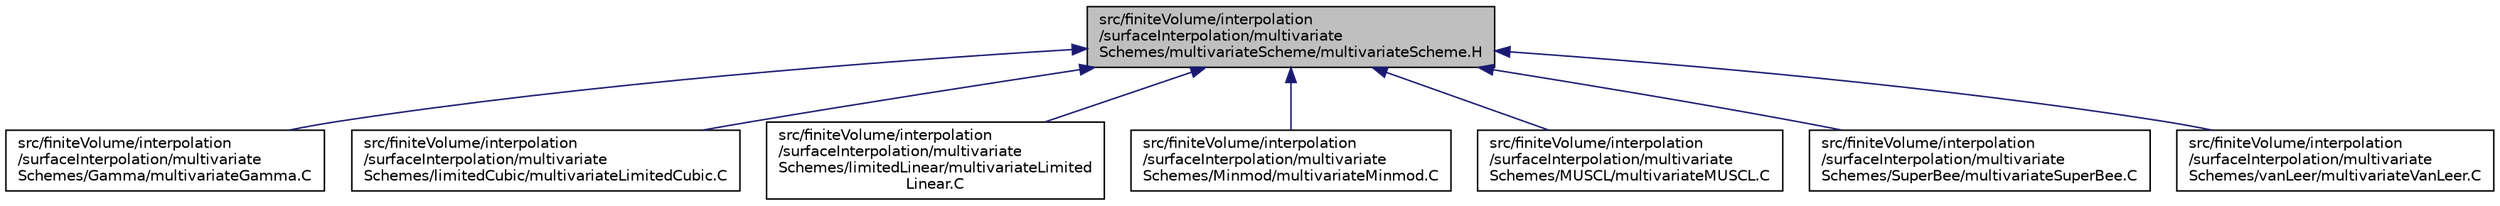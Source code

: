 digraph "src/finiteVolume/interpolation/surfaceInterpolation/multivariateSchemes/multivariateScheme/multivariateScheme.H"
{
  bgcolor="transparent";
  edge [fontname="Helvetica",fontsize="10",labelfontname="Helvetica",labelfontsize="10"];
  node [fontname="Helvetica",fontsize="10",shape=record];
  Node1 [label="src/finiteVolume/interpolation\l/surfaceInterpolation/multivariate\lSchemes/multivariateScheme/multivariateScheme.H",height=0.2,width=0.4,color="black", fillcolor="grey75", style="filled", fontcolor="black"];
  Node1 -> Node2 [dir="back",color="midnightblue",fontsize="10",style="solid",fontname="Helvetica"];
  Node2 [label="src/finiteVolume/interpolation\l/surfaceInterpolation/multivariate\lSchemes/Gamma/multivariateGamma.C",height=0.2,width=0.4,color="black",URL="$a06210.html"];
  Node1 -> Node3 [dir="back",color="midnightblue",fontsize="10",style="solid",fontname="Helvetica"];
  Node3 [label="src/finiteVolume/interpolation\l/surfaceInterpolation/multivariate\lSchemes/limitedCubic/multivariateLimitedCubic.C",height=0.2,width=0.4,color="black",URL="$a06211.html"];
  Node1 -> Node4 [dir="back",color="midnightblue",fontsize="10",style="solid",fontname="Helvetica"];
  Node4 [label="src/finiteVolume/interpolation\l/surfaceInterpolation/multivariate\lSchemes/limitedLinear/multivariateLimited\lLinear.C",height=0.2,width=0.4,color="black",URL="$a06212.html"];
  Node1 -> Node5 [dir="back",color="midnightblue",fontsize="10",style="solid",fontname="Helvetica"];
  Node5 [label="src/finiteVolume/interpolation\l/surfaceInterpolation/multivariate\lSchemes/Minmod/multivariateMinmod.C",height=0.2,width=0.4,color="black",URL="$a06213.html"];
  Node1 -> Node6 [dir="back",color="midnightblue",fontsize="10",style="solid",fontname="Helvetica"];
  Node6 [label="src/finiteVolume/interpolation\l/surfaceInterpolation/multivariate\lSchemes/MUSCL/multivariateMUSCL.C",height=0.2,width=0.4,color="black",URL="$a06225.html"];
  Node1 -> Node7 [dir="back",color="midnightblue",fontsize="10",style="solid",fontname="Helvetica"];
  Node7 [label="src/finiteVolume/interpolation\l/surfaceInterpolation/multivariate\lSchemes/SuperBee/multivariateSuperBee.C",height=0.2,width=0.4,color="black",URL="$a06226.html"];
  Node1 -> Node8 [dir="back",color="midnightblue",fontsize="10",style="solid",fontname="Helvetica"];
  Node8 [label="src/finiteVolume/interpolation\l/surfaceInterpolation/multivariate\lSchemes/vanLeer/multivariateVanLeer.C",height=0.2,width=0.4,color="black",URL="$a06229.html"];
}
